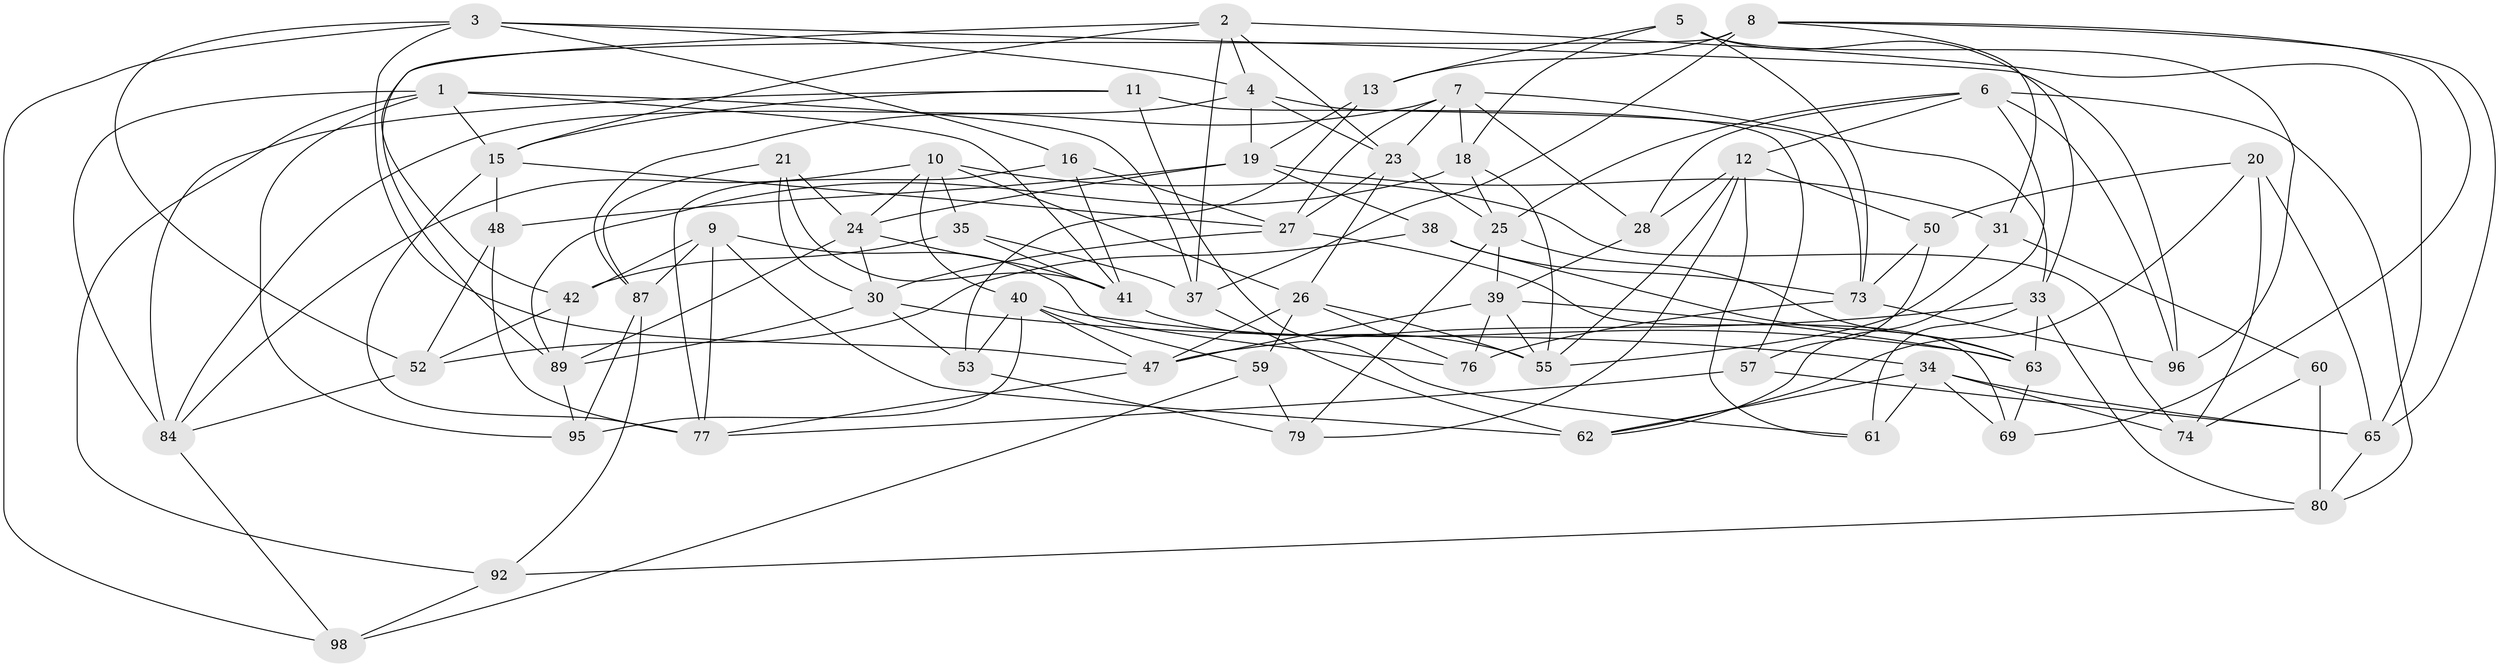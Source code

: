 // original degree distribution, {4: 1.0}
// Generated by graph-tools (version 1.1) at 2025/11/02/27/25 16:11:43]
// undirected, 63 vertices, 160 edges
graph export_dot {
graph [start="1"]
  node [color=gray90,style=filled];
  1 [super="+14"];
  2 [super="+17"];
  3 [super="+70"];
  4 [super="+75"];
  5 [super="+45"];
  6 [super="+43"];
  7 [super="+36"];
  8 [super="+32"];
  9 [super="+81"];
  10 [super="+22"];
  11;
  12 [super="+29"];
  13;
  15 [super="+68"];
  16;
  18 [super="+46"];
  19 [super="+54"];
  20;
  21;
  23 [super="+66"];
  24 [super="+67"];
  25 [super="+82"];
  26 [super="+72"];
  27 [super="+83"];
  28;
  30 [super="+56"];
  31;
  33 [super="+100"];
  34 [super="+99"];
  35;
  37 [super="+49"];
  38;
  39 [super="+44"];
  40 [super="+85"];
  41 [super="+51"];
  42 [super="+88"];
  47 [super="+58"];
  48;
  50;
  52 [super="+64"];
  53;
  55 [super="+97"];
  57;
  59;
  60;
  61;
  62 [super="+101"];
  63 [super="+78"];
  65 [super="+71"];
  69;
  73 [super="+90"];
  74;
  76;
  77 [super="+102"];
  79;
  80 [super="+94"];
  84 [super="+86"];
  87 [super="+93"];
  89 [super="+91"];
  92;
  95;
  96;
  98;
  1 -- 92;
  1 -- 41;
  1 -- 15;
  1 -- 95;
  1 -- 84;
  1 -- 37;
  2 -- 65;
  2 -- 23;
  2 -- 4;
  2 -- 42;
  2 -- 15;
  2 -- 37;
  3 -- 96;
  3 -- 47;
  3 -- 16;
  3 -- 98;
  3 -- 52;
  3 -- 4;
  4 -- 19;
  4 -- 84;
  4 -- 23;
  4 -- 73;
  5 -- 96;
  5 -- 33;
  5 -- 18 [weight=2];
  5 -- 73;
  5 -- 13;
  6 -- 12;
  6 -- 28;
  6 -- 80;
  6 -- 62;
  6 -- 96;
  6 -- 25;
  7 -- 87;
  7 -- 27;
  7 -- 28;
  7 -- 23;
  7 -- 33;
  7 -- 18;
  8 -- 31;
  8 -- 69;
  8 -- 89;
  8 -- 65;
  8 -- 37;
  8 -- 13;
  9 -- 87 [weight=2];
  9 -- 42;
  9 -- 76;
  9 -- 77;
  9 -- 62;
  10 -- 24;
  10 -- 84;
  10 -- 26;
  10 -- 35;
  10 -- 74;
  10 -- 40;
  11 -- 57;
  11 -- 61;
  11 -- 84;
  11 -- 15;
  12 -- 50;
  12 -- 61;
  12 -- 28;
  12 -- 79;
  12 -- 55;
  13 -- 53;
  13 -- 19;
  15 -- 77;
  15 -- 48;
  15 -- 27;
  16 -- 27;
  16 -- 77;
  16 -- 41;
  18 -- 55;
  18 -- 89;
  18 -- 25;
  19 -- 31;
  19 -- 48;
  19 -- 24;
  19 -- 38;
  20 -- 74;
  20 -- 50;
  20 -- 65;
  20 -- 62;
  21 -- 41;
  21 -- 87;
  21 -- 30;
  21 -- 24;
  23 -- 26;
  23 -- 25;
  23 -- 27;
  24 -- 41;
  24 -- 89;
  24 -- 30;
  25 -- 39;
  25 -- 63;
  25 -- 79;
  26 -- 76;
  26 -- 59;
  26 -- 47;
  26 -- 55;
  27 -- 30;
  27 -- 69;
  28 -- 39;
  30 -- 53;
  30 -- 34;
  30 -- 89;
  31 -- 60;
  31 -- 55;
  33 -- 61;
  33 -- 63;
  33 -- 80;
  33 -- 47;
  34 -- 62;
  34 -- 69;
  34 -- 74;
  34 -- 65;
  34 -- 61;
  35 -- 37;
  35 -- 42;
  35 -- 41;
  37 -- 62 [weight=2];
  38 -- 73;
  38 -- 63;
  38 -- 52;
  39 -- 76;
  39 -- 63;
  39 -- 55;
  39 -- 47;
  40 -- 95;
  40 -- 63;
  40 -- 59;
  40 -- 53;
  40 -- 47;
  41 -- 55;
  42 -- 52 [weight=2];
  42 -- 89;
  47 -- 77;
  48 -- 77;
  48 -- 52;
  50 -- 57;
  50 -- 73;
  52 -- 84;
  53 -- 79;
  57 -- 65;
  57 -- 77;
  59 -- 98;
  59 -- 79;
  60 -- 74;
  60 -- 80 [weight=2];
  63 -- 69;
  65 -- 80;
  73 -- 76;
  73 -- 96;
  80 -- 92;
  84 -- 98;
  87 -- 92;
  87 -- 95;
  89 -- 95;
  92 -- 98;
}
